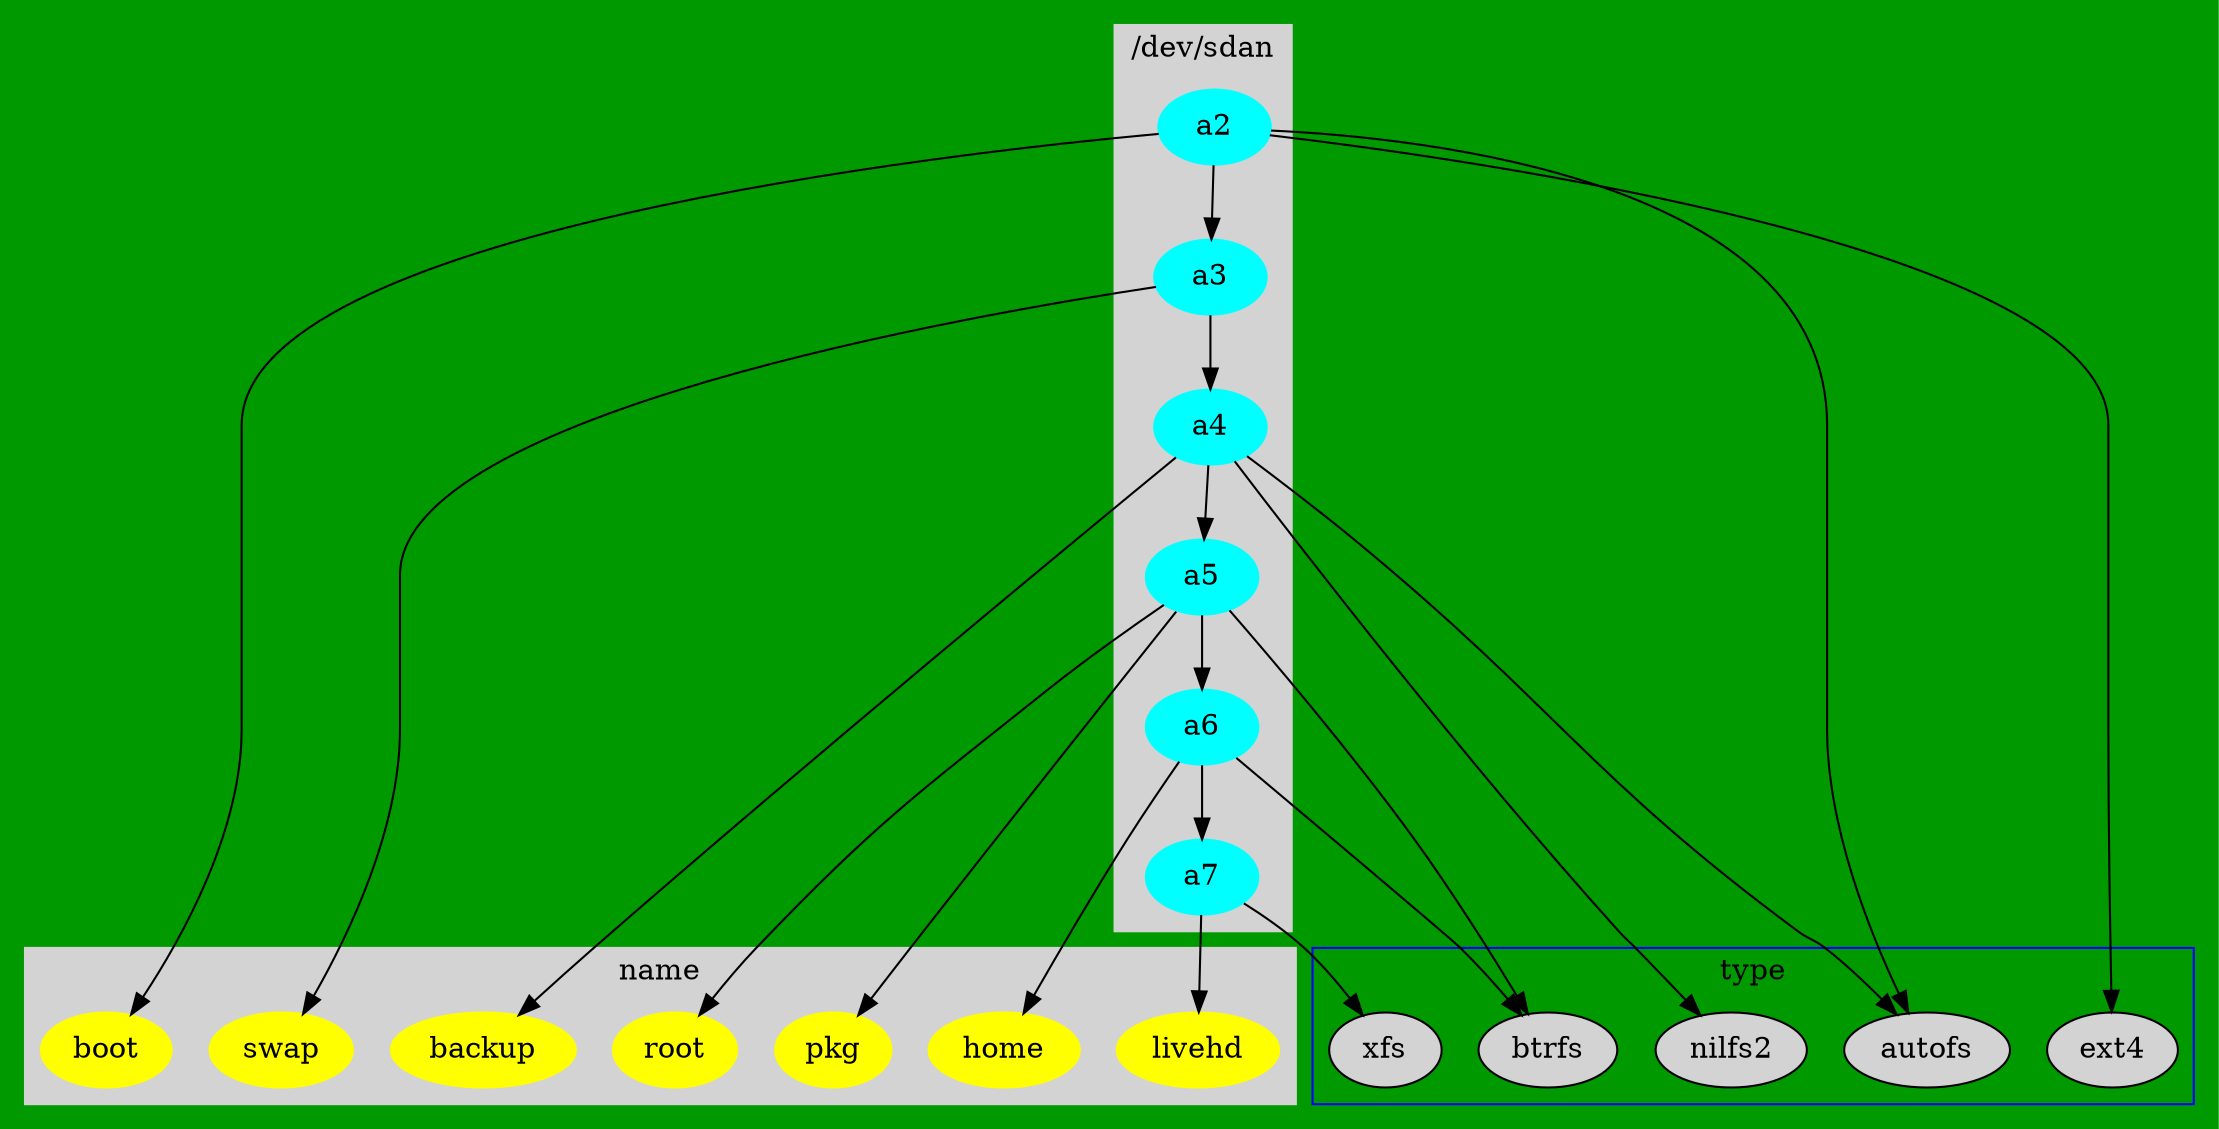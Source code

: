 // dot -Tpng  parted.dot -o line1.png
digraph G {
  bgcolor ="#009900";

	subgraph cluster_0 {
		style=filled;
		color=lightgrey;
		node [style=filled,color=cyan];
		a2 -> a3 ->a4-> a5->a6->a7;
		label = "/dev/sdan";
	}

	subgraph cluster_1 {
		node [style=filled];
		btrfs;
                ext4;
                xfs;
                autofs;
                nilfs2;
		label = "type";
		color=blue
	}
	subgraph cluster_2 {
		style=filled;
		color=lightgrey;
		node [style=filled,color=yellow];
		boot;
		backup;
                livehd;
		root ;
                pkg;  //  /var/cache/pacman/pkg
		swap;
		home;
		label = "name";
	}

	a2 -> boot;
	a2 -> ext4;
	a2 -> autofs;
        a3 -> swap ;
        a4 -> backup;
        a4 -> nilfs2;
        a4 -> autofs;
        a5 -> root ;
        a5 -> pkg ;
	a5 -> btrfs;
	a6 -> btrfs;
        a6 -> home;
        a7 ->livehd;
        a7 ->xfs;
}

